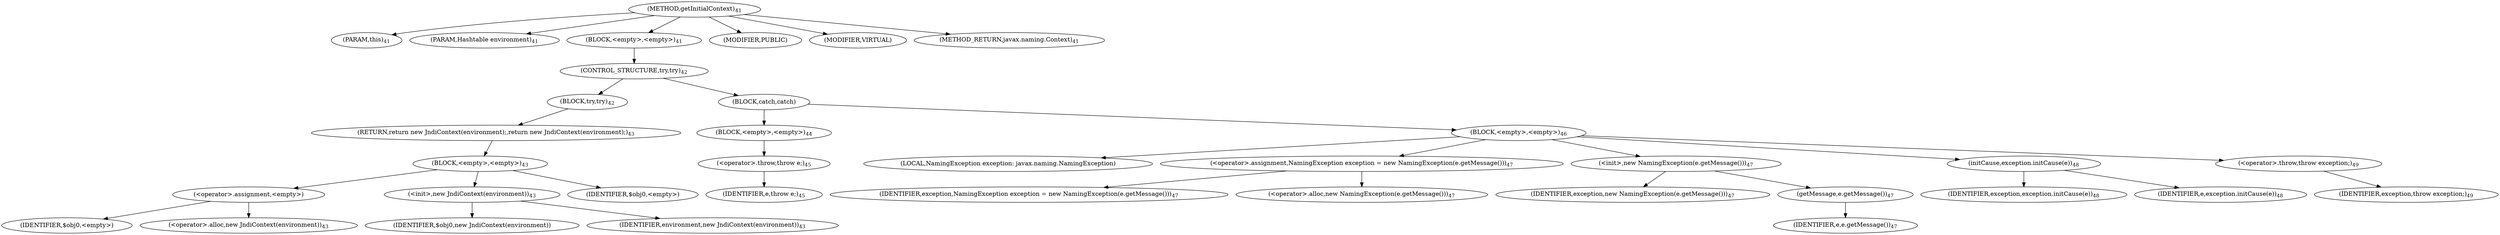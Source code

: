 digraph "getInitialContext" {  
"20" [label = <(METHOD,getInitialContext)<SUB>41</SUB>> ]
"21" [label = <(PARAM,this)<SUB>41</SUB>> ]
"22" [label = <(PARAM,Hashtable environment)<SUB>41</SUB>> ]
"23" [label = <(BLOCK,&lt;empty&gt;,&lt;empty&gt;)<SUB>41</SUB>> ]
"24" [label = <(CONTROL_STRUCTURE,try,try)<SUB>42</SUB>> ]
"25" [label = <(BLOCK,try,try)<SUB>42</SUB>> ]
"26" [label = <(RETURN,return new JndiContext(environment);,return new JndiContext(environment);)<SUB>43</SUB>> ]
"27" [label = <(BLOCK,&lt;empty&gt;,&lt;empty&gt;)<SUB>43</SUB>> ]
"28" [label = <(&lt;operator&gt;.assignment,&lt;empty&gt;)> ]
"29" [label = <(IDENTIFIER,$obj0,&lt;empty&gt;)> ]
"30" [label = <(&lt;operator&gt;.alloc,new JndiContext(environment))<SUB>43</SUB>> ]
"31" [label = <(&lt;init&gt;,new JndiContext(environment))<SUB>43</SUB>> ]
"32" [label = <(IDENTIFIER,$obj0,new JndiContext(environment))> ]
"33" [label = <(IDENTIFIER,environment,new JndiContext(environment))<SUB>43</SUB>> ]
"34" [label = <(IDENTIFIER,$obj0,&lt;empty&gt;)> ]
"35" [label = <(BLOCK,catch,catch)> ]
"36" [label = <(BLOCK,&lt;empty&gt;,&lt;empty&gt;)<SUB>44</SUB>> ]
"37" [label = <(&lt;operator&gt;.throw,throw e;)<SUB>45</SUB>> ]
"38" [label = <(IDENTIFIER,e,throw e;)<SUB>45</SUB>> ]
"39" [label = <(BLOCK,&lt;empty&gt;,&lt;empty&gt;)<SUB>46</SUB>> ]
"4" [label = <(LOCAL,NamingException exception: javax.naming.NamingException)> ]
"40" [label = <(&lt;operator&gt;.assignment,NamingException exception = new NamingException(e.getMessage()))<SUB>47</SUB>> ]
"41" [label = <(IDENTIFIER,exception,NamingException exception = new NamingException(e.getMessage()))<SUB>47</SUB>> ]
"42" [label = <(&lt;operator&gt;.alloc,new NamingException(e.getMessage()))<SUB>47</SUB>> ]
"43" [label = <(&lt;init&gt;,new NamingException(e.getMessage()))<SUB>47</SUB>> ]
"3" [label = <(IDENTIFIER,exception,new NamingException(e.getMessage()))<SUB>47</SUB>> ]
"44" [label = <(getMessage,e.getMessage())<SUB>47</SUB>> ]
"45" [label = <(IDENTIFIER,e,e.getMessage())<SUB>47</SUB>> ]
"46" [label = <(initCause,exception.initCause(e))<SUB>48</SUB>> ]
"47" [label = <(IDENTIFIER,exception,exception.initCause(e))<SUB>48</SUB>> ]
"48" [label = <(IDENTIFIER,e,exception.initCause(e))<SUB>48</SUB>> ]
"49" [label = <(&lt;operator&gt;.throw,throw exception;)<SUB>49</SUB>> ]
"50" [label = <(IDENTIFIER,exception,throw exception;)<SUB>49</SUB>> ]
"51" [label = <(MODIFIER,PUBLIC)> ]
"52" [label = <(MODIFIER,VIRTUAL)> ]
"53" [label = <(METHOD_RETURN,javax.naming.Context)<SUB>41</SUB>> ]
  "20" -> "21" 
  "20" -> "22" 
  "20" -> "23" 
  "20" -> "51" 
  "20" -> "52" 
  "20" -> "53" 
  "23" -> "24" 
  "24" -> "25" 
  "24" -> "35" 
  "25" -> "26" 
  "26" -> "27" 
  "27" -> "28" 
  "27" -> "31" 
  "27" -> "34" 
  "28" -> "29" 
  "28" -> "30" 
  "31" -> "32" 
  "31" -> "33" 
  "35" -> "36" 
  "35" -> "39" 
  "36" -> "37" 
  "37" -> "38" 
  "39" -> "4" 
  "39" -> "40" 
  "39" -> "43" 
  "39" -> "46" 
  "39" -> "49" 
  "40" -> "41" 
  "40" -> "42" 
  "43" -> "3" 
  "43" -> "44" 
  "44" -> "45" 
  "46" -> "47" 
  "46" -> "48" 
  "49" -> "50" 
}
